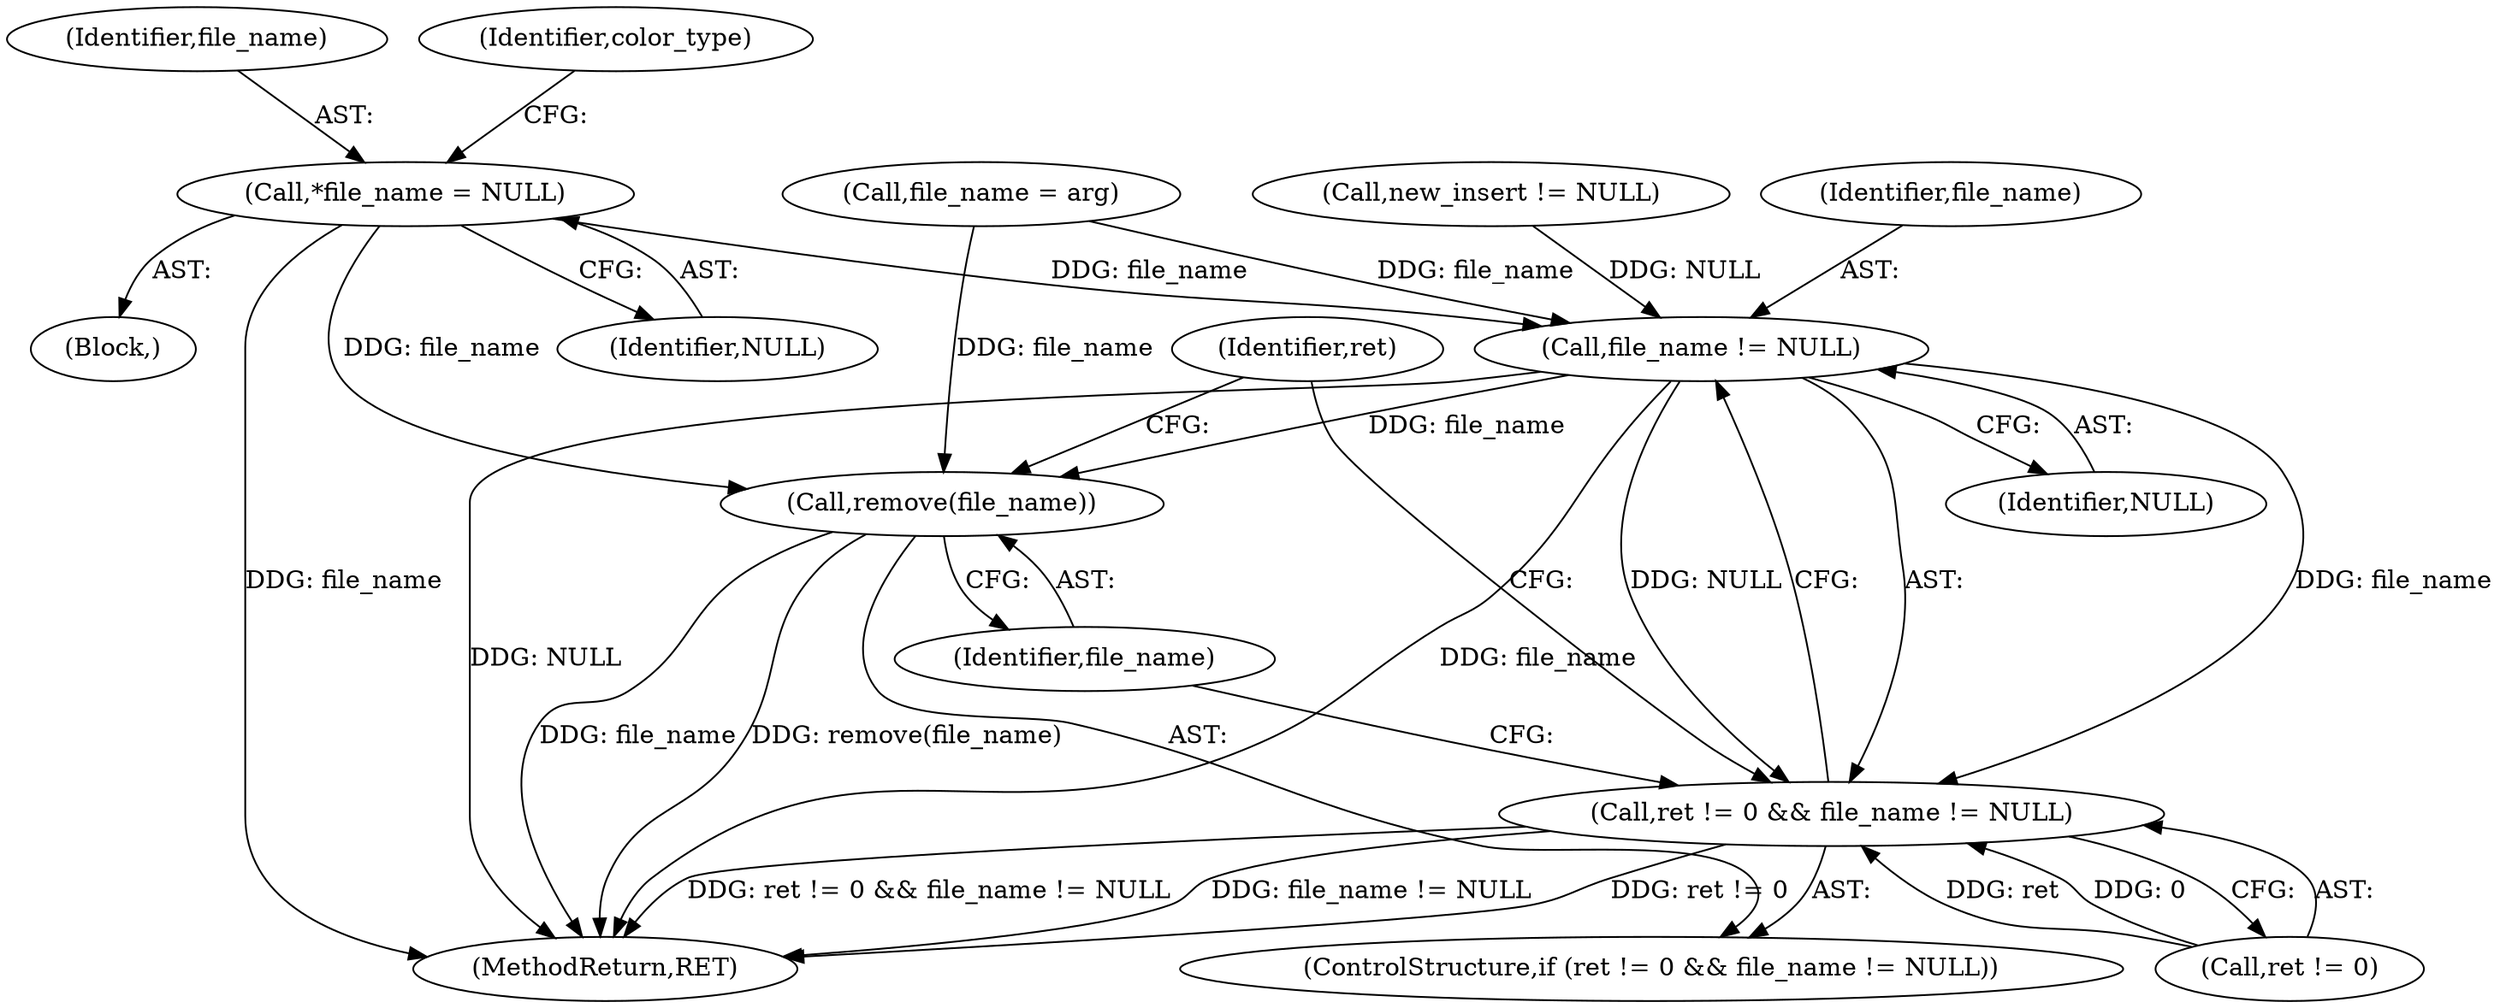 digraph "0_Android_9d4853418ab2f754c2b63e091c29c5529b8b86ca_18@pointer" {
"1000125" [label="(Call,*file_name = NULL)"];
"1000725" [label="(Call,file_name != NULL)"];
"1000721" [label="(Call,ret != 0 && file_name != NULL)"];
"1000728" [label="(Call,remove(file_name))"];
"1000527" [label="(Call,file_name = arg)"];
"1000720" [label="(ControlStructure,if (ret != 0 && file_name != NULL))"];
"1000729" [label="(Identifier,file_name)"];
"1000728" [label="(Call,remove(file_name))"];
"1000119" [label="(Block,)"];
"1000726" [label="(Identifier,file_name)"];
"1000732" [label="(MethodReturn,RET)"];
"1000125" [label="(Call,*file_name = NULL)"];
"1000126" [label="(Identifier,file_name)"];
"1000721" [label="(Call,ret != 0 && file_name != NULL)"];
"1000731" [label="(Identifier,ret)"];
"1000722" [label="(Call,ret != 0)"];
"1000725" [label="(Call,file_name != NULL)"];
"1000727" [label="(Identifier,NULL)"];
"1000127" [label="(Identifier,NULL)"];
"1000130" [label="(Identifier,color_type)"];
"1000690" [label="(Call,new_insert != NULL)"];
"1000125" -> "1000119"  [label="AST: "];
"1000125" -> "1000127"  [label="CFG: "];
"1000126" -> "1000125"  [label="AST: "];
"1000127" -> "1000125"  [label="AST: "];
"1000130" -> "1000125"  [label="CFG: "];
"1000125" -> "1000732"  [label="DDG: file_name"];
"1000125" -> "1000725"  [label="DDG: file_name"];
"1000125" -> "1000728"  [label="DDG: file_name"];
"1000725" -> "1000721"  [label="AST: "];
"1000725" -> "1000727"  [label="CFG: "];
"1000726" -> "1000725"  [label="AST: "];
"1000727" -> "1000725"  [label="AST: "];
"1000721" -> "1000725"  [label="CFG: "];
"1000725" -> "1000732"  [label="DDG: NULL"];
"1000725" -> "1000732"  [label="DDG: file_name"];
"1000725" -> "1000721"  [label="DDG: file_name"];
"1000725" -> "1000721"  [label="DDG: NULL"];
"1000527" -> "1000725"  [label="DDG: file_name"];
"1000690" -> "1000725"  [label="DDG: NULL"];
"1000725" -> "1000728"  [label="DDG: file_name"];
"1000721" -> "1000720"  [label="AST: "];
"1000721" -> "1000722"  [label="CFG: "];
"1000722" -> "1000721"  [label="AST: "];
"1000729" -> "1000721"  [label="CFG: "];
"1000731" -> "1000721"  [label="CFG: "];
"1000721" -> "1000732"  [label="DDG: ret != 0 && file_name != NULL"];
"1000721" -> "1000732"  [label="DDG: file_name != NULL"];
"1000721" -> "1000732"  [label="DDG: ret != 0"];
"1000722" -> "1000721"  [label="DDG: ret"];
"1000722" -> "1000721"  [label="DDG: 0"];
"1000728" -> "1000720"  [label="AST: "];
"1000728" -> "1000729"  [label="CFG: "];
"1000729" -> "1000728"  [label="AST: "];
"1000731" -> "1000728"  [label="CFG: "];
"1000728" -> "1000732"  [label="DDG: file_name"];
"1000728" -> "1000732"  [label="DDG: remove(file_name)"];
"1000527" -> "1000728"  [label="DDG: file_name"];
}

